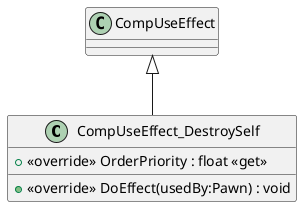 @startuml
class CompUseEffect_DestroySelf {
    + <<override>> OrderPriority : float <<get>>
    + <<override>> DoEffect(usedBy:Pawn) : void
}
CompUseEffect <|-- CompUseEffect_DestroySelf
@enduml
